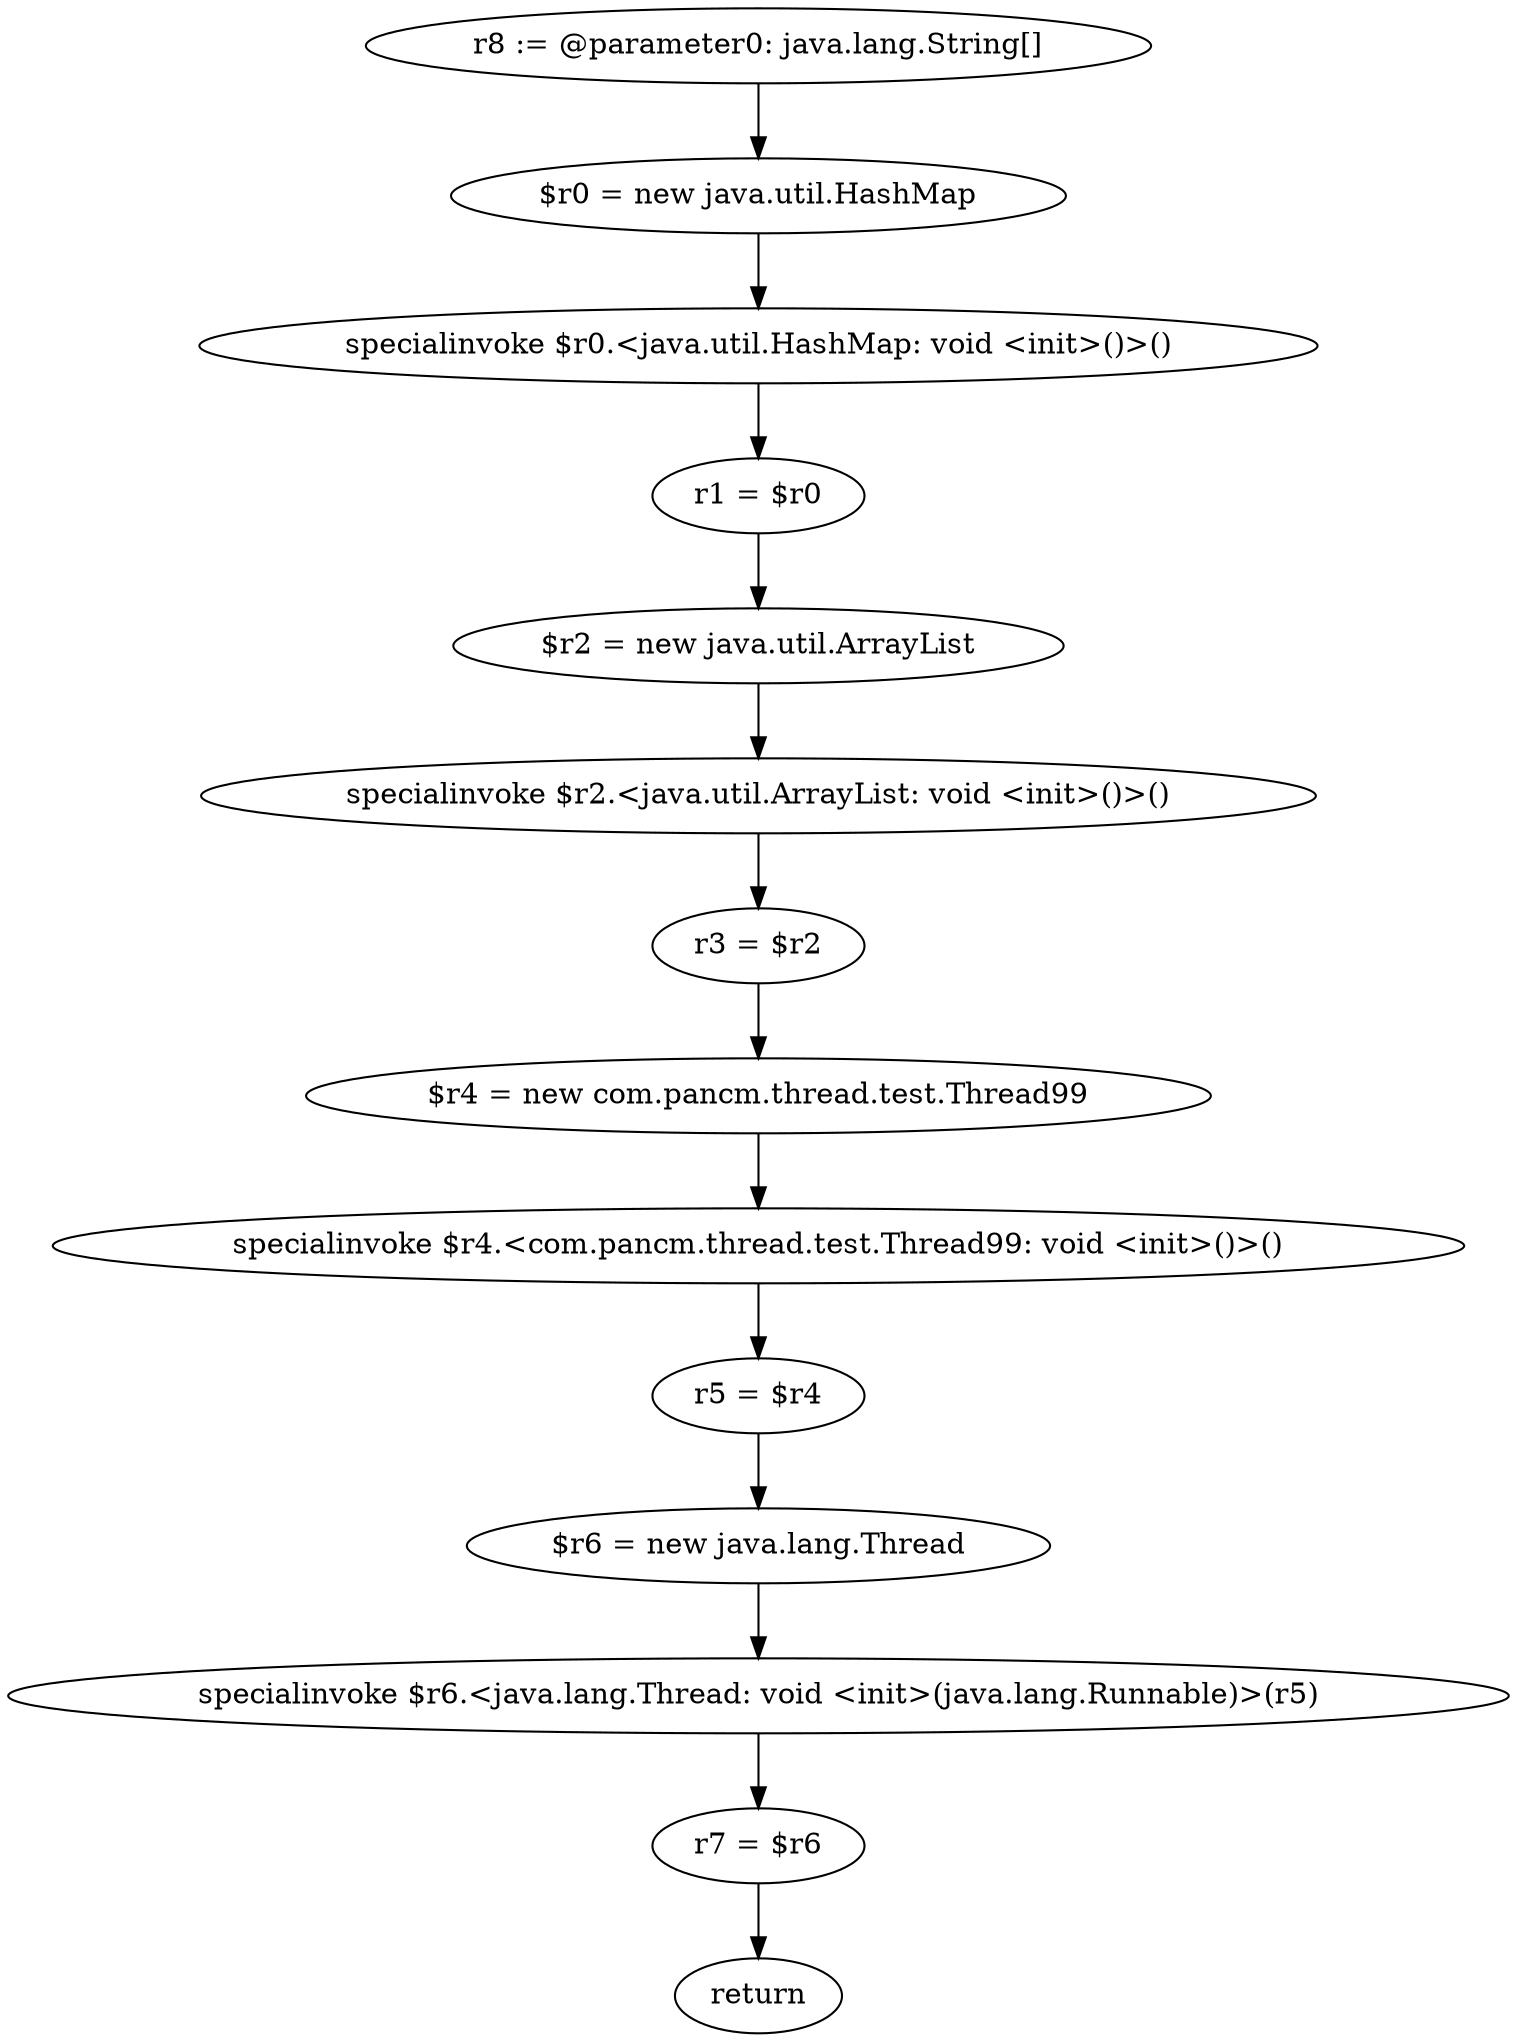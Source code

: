 digraph "unitGraph" {
    "r8 := @parameter0: java.lang.String[]"
    "$r0 = new java.util.HashMap"
    "specialinvoke $r0.<java.util.HashMap: void <init>()>()"
    "r1 = $r0"
    "$r2 = new java.util.ArrayList"
    "specialinvoke $r2.<java.util.ArrayList: void <init>()>()"
    "r3 = $r2"
    "$r4 = new com.pancm.thread.test.Thread99"
    "specialinvoke $r4.<com.pancm.thread.test.Thread99: void <init>()>()"
    "r5 = $r4"
    "$r6 = new java.lang.Thread"
    "specialinvoke $r6.<java.lang.Thread: void <init>(java.lang.Runnable)>(r5)"
    "r7 = $r6"
    "return"
    "r8 := @parameter0: java.lang.String[]"->"$r0 = new java.util.HashMap";
    "$r0 = new java.util.HashMap"->"specialinvoke $r0.<java.util.HashMap: void <init>()>()";
    "specialinvoke $r0.<java.util.HashMap: void <init>()>()"->"r1 = $r0";
    "r1 = $r0"->"$r2 = new java.util.ArrayList";
    "$r2 = new java.util.ArrayList"->"specialinvoke $r2.<java.util.ArrayList: void <init>()>()";
    "specialinvoke $r2.<java.util.ArrayList: void <init>()>()"->"r3 = $r2";
    "r3 = $r2"->"$r4 = new com.pancm.thread.test.Thread99";
    "$r4 = new com.pancm.thread.test.Thread99"->"specialinvoke $r4.<com.pancm.thread.test.Thread99: void <init>()>()";
    "specialinvoke $r4.<com.pancm.thread.test.Thread99: void <init>()>()"->"r5 = $r4";
    "r5 = $r4"->"$r6 = new java.lang.Thread";
    "$r6 = new java.lang.Thread"->"specialinvoke $r6.<java.lang.Thread: void <init>(java.lang.Runnable)>(r5)";
    "specialinvoke $r6.<java.lang.Thread: void <init>(java.lang.Runnable)>(r5)"->"r7 = $r6";
    "r7 = $r6"->"return";
}
